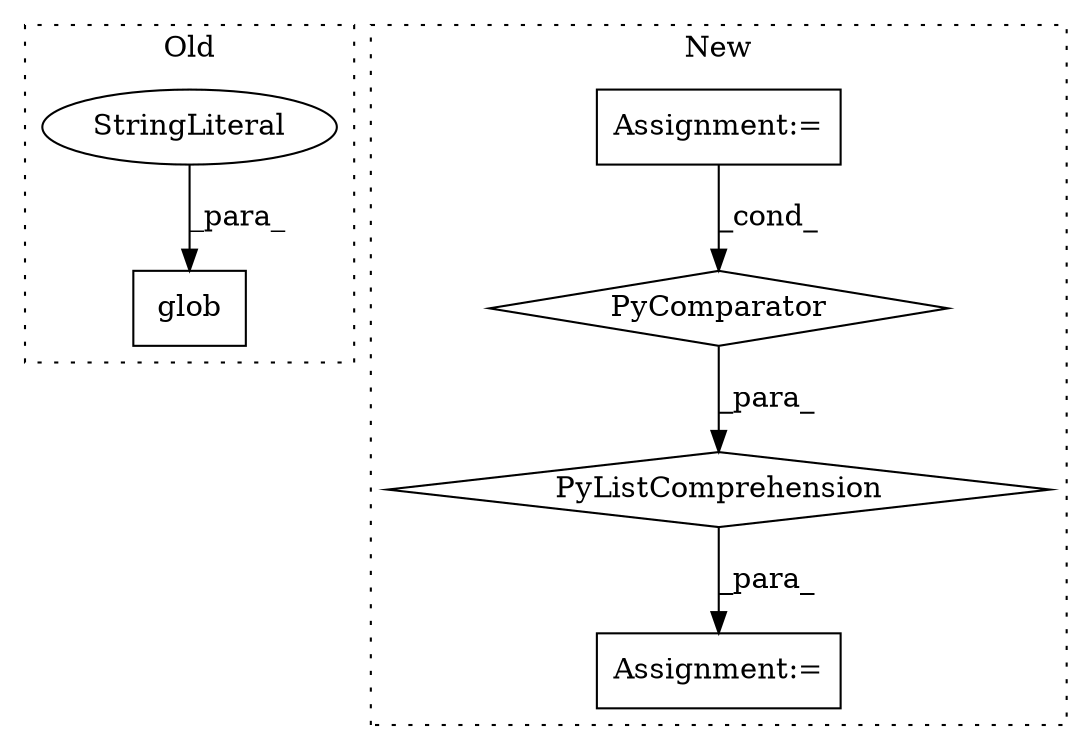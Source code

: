 digraph G {
subgraph cluster0 {
1 [label="glob" a="32" s="449,475" l="5,1" shape="box"];
3 [label="StringLiteral" a="45" s="454" l="21" shape="ellipse"];
label = "Old";
style="dotted";
}
subgraph cluster1 {
2 [label="PyListComprehension" a="109" s="1255" l="162" shape="diamond"];
4 [label="PyComparator" a="113" s="1380" l="29" shape="diamond"];
5 [label="Assignment:=" a="7" s="482" l="1" shape="box"];
6 [label="Assignment:=" a="7" s="1243" l="12" shape="box"];
label = "New";
style="dotted";
}
2 -> 6 [label="_para_"];
3 -> 1 [label="_para_"];
4 -> 2 [label="_para_"];
5 -> 4 [label="_cond_"];
}